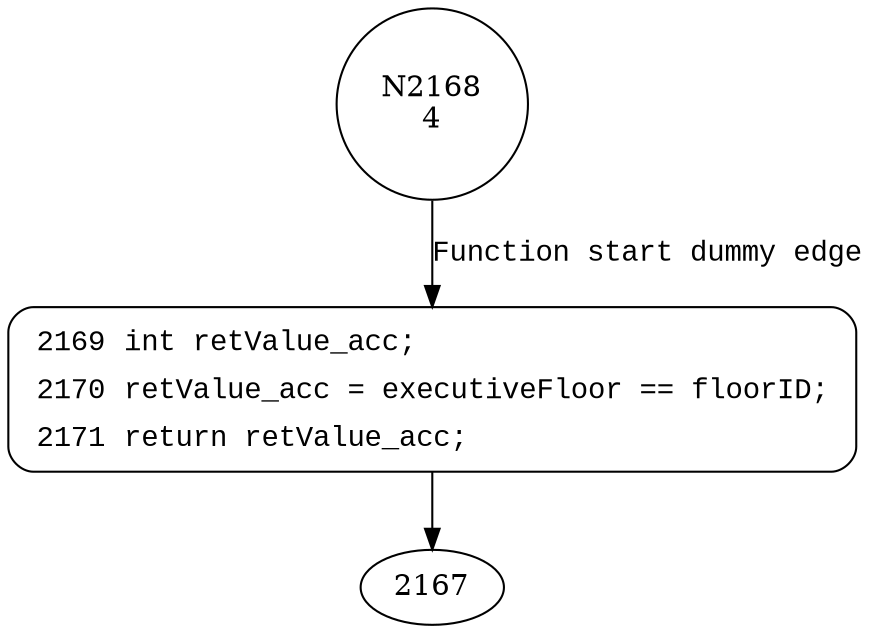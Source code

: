 digraph isExecutiveFloor {
2168 [shape="circle" label="N2168\n4"]
2169 [shape="circle" label="N2169\n3"]
2169 [style="filled,bold" penwidth="1" fillcolor="white" fontname="Courier New" shape="Mrecord" label=<<table border="0" cellborder="0" cellpadding="3" bgcolor="white"><tr><td align="right">2169</td><td align="left">int retValue_acc;</td></tr><tr><td align="right">2170</td><td align="left">retValue_acc = executiveFloor == floorID;</td></tr><tr><td align="right">2171</td><td align="left">return retValue_acc;</td></tr></table>>]
2169 -> 2167[label=""]
2168 -> 2169 [label="Function start dummy edge" fontname="Courier New"]
}